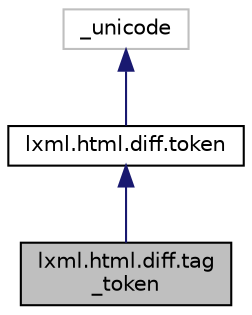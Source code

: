 digraph "lxml.html.diff.tag_token"
{
 // LATEX_PDF_SIZE
  edge [fontname="Helvetica",fontsize="10",labelfontname="Helvetica",labelfontsize="10"];
  node [fontname="Helvetica",fontsize="10",shape=record];
  Node1 [label="lxml.html.diff.tag\l_token",height=0.2,width=0.4,color="black", fillcolor="grey75", style="filled", fontcolor="black",tooltip=" "];
  Node2 -> Node1 [dir="back",color="midnightblue",fontsize="10",style="solid",fontname="Helvetica"];
  Node2 [label="lxml.html.diff.token",height=0.2,width=0.4,color="black", fillcolor="white", style="filled",URL="$classlxml_1_1html_1_1diff_1_1token.html",tooltip=" "];
  Node3 -> Node2 [dir="back",color="midnightblue",fontsize="10",style="solid",fontname="Helvetica"];
  Node3 [label="_unicode",height=0.2,width=0.4,color="grey75", fillcolor="white", style="filled",tooltip=" "];
}
